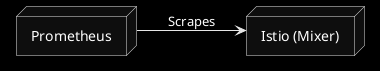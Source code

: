 @startuml
skinparam monochrome reverse
left to right direction

node "Prometheus" as prom
node "Istio (Mixer)" as mesh
prom --> mesh: Scrapes
@enduml